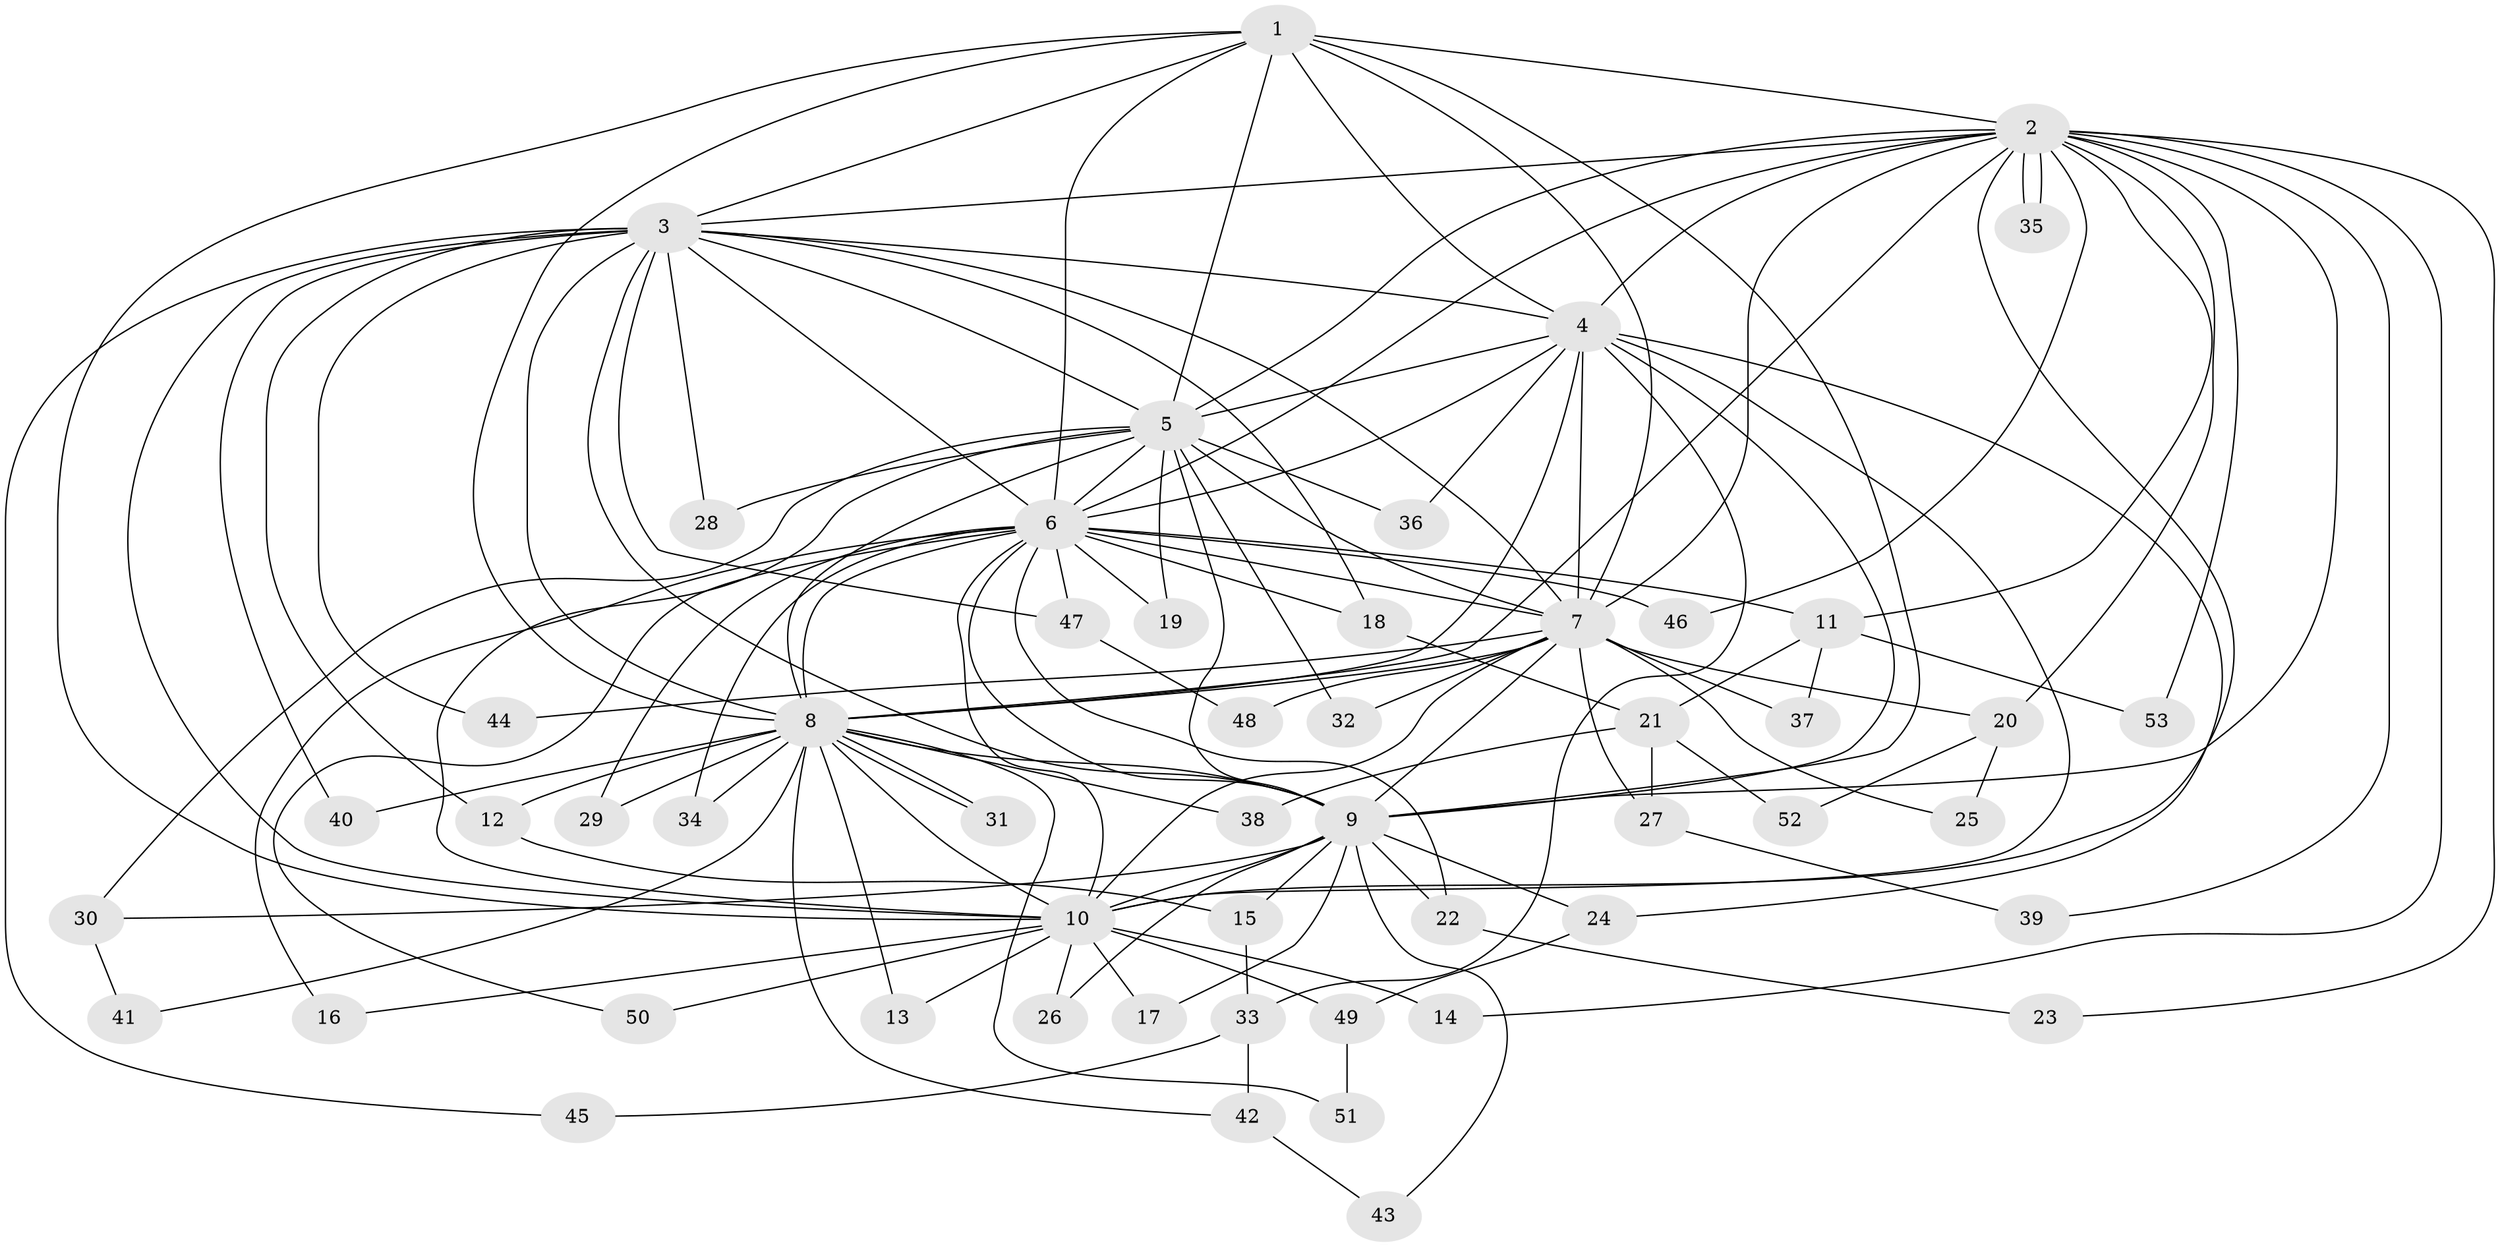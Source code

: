 // Generated by graph-tools (version 1.1) at 2025/25/03/09/25 03:25:48]
// undirected, 53 vertices, 131 edges
graph export_dot {
graph [start="1"]
  node [color=gray90,style=filled];
  1;
  2;
  3;
  4;
  5;
  6;
  7;
  8;
  9;
  10;
  11;
  12;
  13;
  14;
  15;
  16;
  17;
  18;
  19;
  20;
  21;
  22;
  23;
  24;
  25;
  26;
  27;
  28;
  29;
  30;
  31;
  32;
  33;
  34;
  35;
  36;
  37;
  38;
  39;
  40;
  41;
  42;
  43;
  44;
  45;
  46;
  47;
  48;
  49;
  50;
  51;
  52;
  53;
  1 -- 2;
  1 -- 3;
  1 -- 4;
  1 -- 5;
  1 -- 6;
  1 -- 7;
  1 -- 8;
  1 -- 9;
  1 -- 10;
  2 -- 3;
  2 -- 4;
  2 -- 5;
  2 -- 6;
  2 -- 7;
  2 -- 8;
  2 -- 9;
  2 -- 10;
  2 -- 11;
  2 -- 14;
  2 -- 20;
  2 -- 23;
  2 -- 35;
  2 -- 35;
  2 -- 39;
  2 -- 46;
  2 -- 53;
  3 -- 4;
  3 -- 5;
  3 -- 6;
  3 -- 7;
  3 -- 8;
  3 -- 9;
  3 -- 10;
  3 -- 12;
  3 -- 18;
  3 -- 28;
  3 -- 40;
  3 -- 44;
  3 -- 45;
  3 -- 47;
  4 -- 5;
  4 -- 6;
  4 -- 7;
  4 -- 8;
  4 -- 9;
  4 -- 10;
  4 -- 24;
  4 -- 33;
  4 -- 36;
  5 -- 6;
  5 -- 7;
  5 -- 8;
  5 -- 9;
  5 -- 10;
  5 -- 19;
  5 -- 28;
  5 -- 30;
  5 -- 32;
  5 -- 36;
  6 -- 7;
  6 -- 8;
  6 -- 9;
  6 -- 10;
  6 -- 11;
  6 -- 16;
  6 -- 18;
  6 -- 19;
  6 -- 22;
  6 -- 29;
  6 -- 34;
  6 -- 46;
  6 -- 47;
  6 -- 50;
  7 -- 8;
  7 -- 9;
  7 -- 10;
  7 -- 20;
  7 -- 25;
  7 -- 27;
  7 -- 32;
  7 -- 37;
  7 -- 44;
  7 -- 48;
  8 -- 9;
  8 -- 10;
  8 -- 12;
  8 -- 13;
  8 -- 29;
  8 -- 31;
  8 -- 31;
  8 -- 34;
  8 -- 38;
  8 -- 40;
  8 -- 41;
  8 -- 42;
  8 -- 51;
  9 -- 10;
  9 -- 15;
  9 -- 17;
  9 -- 22;
  9 -- 24;
  9 -- 26;
  9 -- 30;
  9 -- 43;
  10 -- 13;
  10 -- 14;
  10 -- 16;
  10 -- 17;
  10 -- 26;
  10 -- 49;
  10 -- 50;
  11 -- 21;
  11 -- 37;
  11 -- 53;
  12 -- 15;
  15 -- 33;
  18 -- 21;
  20 -- 25;
  20 -- 52;
  21 -- 27;
  21 -- 38;
  21 -- 52;
  22 -- 23;
  24 -- 49;
  27 -- 39;
  30 -- 41;
  33 -- 42;
  33 -- 45;
  42 -- 43;
  47 -- 48;
  49 -- 51;
}
